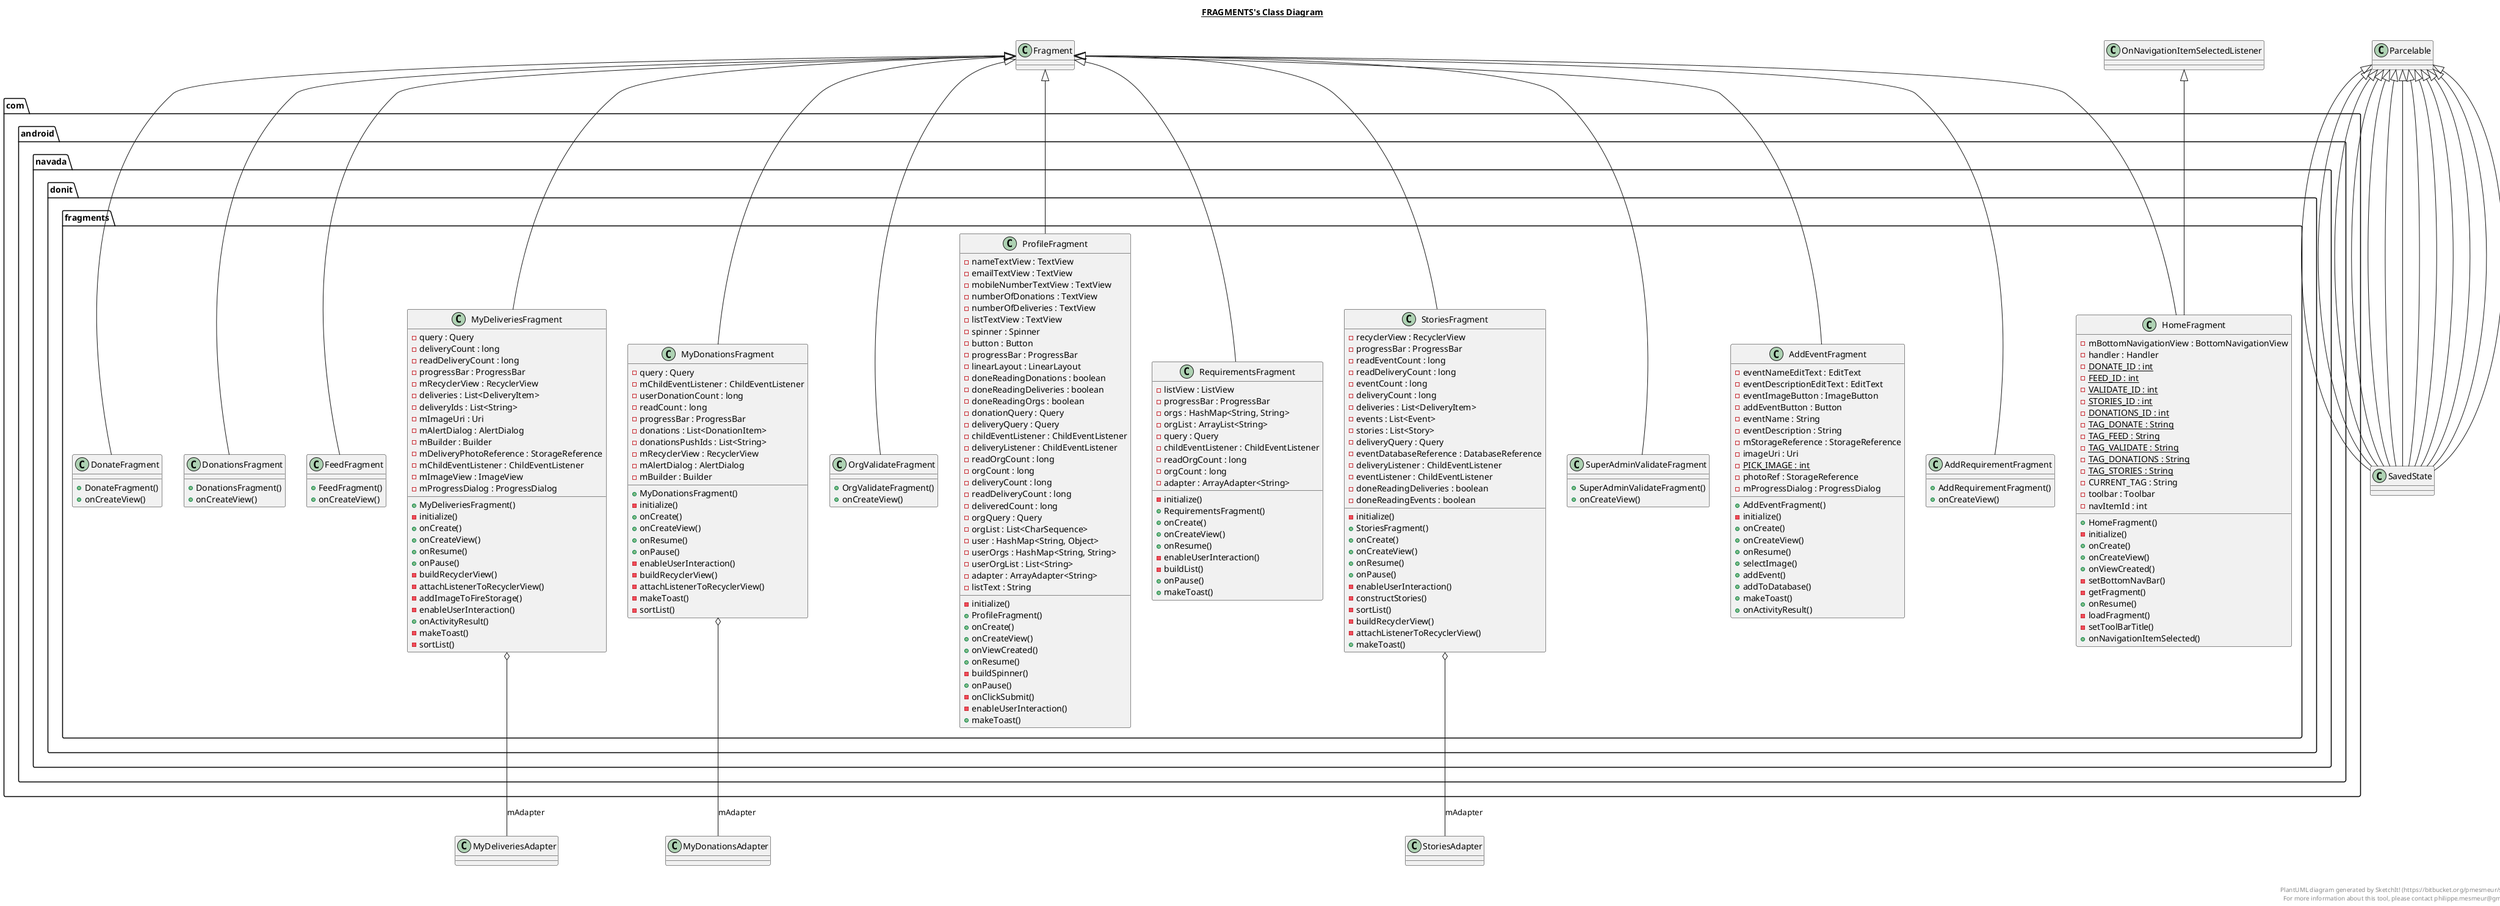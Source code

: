 @startuml

title __FRAGMENTS's Class Diagram__\n

  package com.android.navada.donit {
    package com.android.navada.donit.fragments {
      class AddEventFragment {
          - eventNameEditText : EditText
          - eventDescriptionEditText : EditText
          - eventImageButton : ImageButton
          - addEventButton : Button
          - eventName : String
          - eventDescription : String
          - mStorageReference : StorageReference
          - imageUri : Uri
          {static} - PICK_IMAGE : int
          - photoRef : StorageReference
          - mProgressDialog : ProgressDialog
          + AddEventFragment()
          - initialize()
          + onCreate()
          + onCreateView()
          + onResume()
          + selectImage()
          + addEvent()
          + addToDatabase()
          + makeToast()
          + onActivityResult()
      }
    }
  }
  

  package com.android.navada.donit {
    package com.android.navada.donit.fragments {
      class AddRequirementFragment {
          + AddRequirementFragment()
          + onCreateView()
      }
    }
  }
  

  package com.android.navada.donit {
    package com.android.navada.donit.fragments {
      class DonateFragment {
          + DonateFragment()
          + onCreateView()
      }
    }
  }
  

  package com.android.navada.donit {
    package com.android.navada.donit.fragments {
      class DonationsFragment {
          + DonationsFragment()
          + onCreateView()
      }
    }
  }
  

  package com.android.navada.donit {
    package com.android.navada.donit.fragments {
      class FeedFragment {
          + FeedFragment()
          + onCreateView()
      }
    }
  }
  

  package com.android.navada.donit {
    package com.android.navada.donit.fragments {
      class HomeFragment {
          - mBottomNavigationView : BottomNavigationView
          - handler : Handler
          {static} - DONATE_ID : int
          {static} - FEED_ID : int
          {static} - VALIDATE_ID : int
          {static} - STORIES_ID : int
          {static} - DONATIONS_ID : int
          {static} - TAG_DONATE : String
          {static} - TAG_FEED : String
          {static} - TAG_VALIDATE : String
          {static} - TAG_DONATIONS : String
          {static} - TAG_STORIES : String
          - CURRENT_TAG : String
          - toolbar : Toolbar
          - navItemId : int
          + HomeFragment()
          - initialize()
          + onCreate()
          + onCreateView()
          + onViewCreated()
          - setBottomNavBar()
          - getFragment()
          + onResume()
          - loadFragment()
          - setToolBarTitle()
          + onNavigationItemSelected()
      }
    }
  }
  

  package com.android.navada.donit {
    package com.android.navada.donit.fragments {
      class MyDeliveriesFragment {
          - query : Query
          - deliveryCount : long
          - readDeliveryCount : long
          - progressBar : ProgressBar
          - mRecyclerView : RecyclerView
          - deliveries : List<DeliveryItem>
          - deliveryIds : List<String>
          - mImageUri : Uri
          - mAlertDialog : AlertDialog
          - mBuilder : Builder
          - mDeliveryPhotoReference : StorageReference
          - mChildEventListener : ChildEventListener
          - mImageView : ImageView
          - mProgressDialog : ProgressDialog
          + MyDeliveriesFragment()
          - initialize()
          + onCreate()
          + onCreateView()
          + onResume()
          + onPause()
          - buildRecyclerView()
          - attachListenerToRecyclerView()
          - addImageToFireStorage()
          - enableUserInteraction()
          + onActivityResult()
          - makeToast()
          - sortList()
      }
    }
  }
  

  package com.android.navada.donit {
    package com.android.navada.donit.fragments {
      class MyDonationsFragment {
          - query : Query
          - mChildEventListener : ChildEventListener
          - userDonationCount : long
          - readCount : long
          - progressBar : ProgressBar
          - donations : List<DonationItem>
          - donationsPushIds : List<String>
          - mRecyclerView : RecyclerView
          - mAlertDialog : AlertDialog
          - mBuilder : Builder
          + MyDonationsFragment()
          - initialize()
          + onCreate()
          + onCreateView()
          + onResume()
          + onPause()
          - enableUserInteraction()
          - buildRecyclerView()
          - attachListenerToRecyclerView()
          - makeToast()
          - sortList()
      }
    }
  }
  

  package com.android.navada.donit {
    package com.android.navada.donit.fragments {
      class OrgValidateFragment {
          + OrgValidateFragment()
          + onCreateView()
      }
    }
  }
  

  package com.android.navada.donit {
    package com.android.navada.donit.fragments {
      class ProfileFragment {
          - nameTextView : TextView
          - emailTextView : TextView
          - mobileNumberTextView : TextView
          - numberOfDonations : TextView
          - numberOfDeliveries : TextView
          - listTextView : TextView
          - spinner : Spinner
          - button : Button
          - progressBar : ProgressBar
          - linearLayout : LinearLayout
          - doneReadingDonations : boolean
          - doneReadingDeliveries : boolean
          - doneReadingOrgs : boolean
          - donationQuery : Query
          - deliveryQuery : Query
          - childEventListener : ChildEventListener
          - deliveryListener : ChildEventListener
          - readOrgCount : long
          - orgCount : long
          - deliveryCount : long
          - readDeliveryCount : long
          - deliveredCount : long
          - orgQuery : Query
          - orgList : List<CharSequence>
          - user : HashMap<String, Object>
          - userOrgs : HashMap<String, String>
          - userOrgList : List<String>
          - adapter : ArrayAdapter<String>
          - listText : String
          - initialize()
          + ProfileFragment()
          + onCreate()
          + onCreateView()
          + onViewCreated()
          + onResume()
          - buildSpinner()
          + onPause()
          - onClickSubmit()
          - enableUserInteraction()
          + makeToast()
      }
    }
  }
  

  package com.android.navada.donit {
    package com.android.navada.donit.fragments {
      class RequirementsFragment {
          - listView : ListView
          - progressBar : ProgressBar
          - orgs : HashMap<String, String>
          - orgList : ArrayList<String>
          - query : Query
          - childEventListener : ChildEventListener
          - readOrgCount : long
          - orgCount : long
          - adapter : ArrayAdapter<String>
          - initialize()
          + RequirementsFragment()
          + onCreate()
          + onCreateView()
          + onResume()
          - enableUserInteraction()
          - buildList()
          + onPause()
          + makeToast()
      }
    }
  }
  

  package com.android.navada.donit {
    package com.android.navada.donit.fragments {
      class StoriesFragment {
          - recyclerView : RecyclerView
          - progressBar : ProgressBar
          - readEventCount : long
          - readDeliveryCount : long
          - eventCount : long
          - deliveryCount : long
          - deliveries : List<DeliveryItem>
          - events : List<Event>
          - stories : List<Story>
          - deliveryQuery : Query
          - eventDatabaseReference : DatabaseReference
          - deliveryListener : ChildEventListener
          - eventListener : ChildEventListener
          - doneReadingDeliveries : boolean
          - doneReadingEvents : boolean
          - initialize()
          + StoriesFragment()
          + onCreate()
          + onCreateView()
          + onResume()
          + onPause()
          - enableUserInteraction()
          - constructStories()
          - sortList()
          - buildRecyclerView()
          - attachListenerToRecyclerView()
          + makeToast()
      }
    }
  }
  

  package com.android.navada.donit {
    package com.android.navada.donit.fragments {
      class SuperAdminValidateFragment {
          + SuperAdminValidateFragment()
          + onCreateView()
      }
    }
  }
  

  AddEventFragment -up-|> Fragment
  SavedState -up-|> Parcelable
  AddRequirementFragment -up-|> Fragment
  SavedState -up-|> Parcelable
  DonateFragment -up-|> Fragment
  SavedState -up-|> Parcelable
  DonationsFragment -up-|> Fragment
  SavedState -up-|> Parcelable
  FeedFragment -up-|> Fragment
  SavedState -up-|> Parcelable
  HomeFragment -up-|> OnNavigationItemSelectedListener
  HomeFragment -up-|> Fragment
  SavedState -up-|> Parcelable
  MyDeliveriesFragment -up-|> Fragment
  MyDeliveriesFragment o-- MyDeliveriesAdapter : mAdapter
  SavedState -up-|> Parcelable
  MyDonationsFragment -up-|> Fragment
  MyDonationsFragment o-- MyDonationsAdapter : mAdapter
  SavedState -up-|> Parcelable
  OrgValidateFragment -up-|> Fragment
  SavedState -up-|> Parcelable
  ProfileFragment -up-|> Fragment
  SavedState -up-|> Parcelable
  RequirementsFragment -up-|> Fragment
  SavedState -up-|> Parcelable
  StoriesFragment -up-|> Fragment
  StoriesFragment o-- StoriesAdapter : mAdapter
  SavedState -up-|> Parcelable
  SuperAdminValidateFragment -up-|> Fragment
  SavedState -up-|> Parcelable


right footer


PlantUML diagram generated by SketchIt! (https://bitbucket.org/pmesmeur/sketch.it)
For more information about this tool, please contact philippe.mesmeur@gmail.com
endfooter

@enduml
